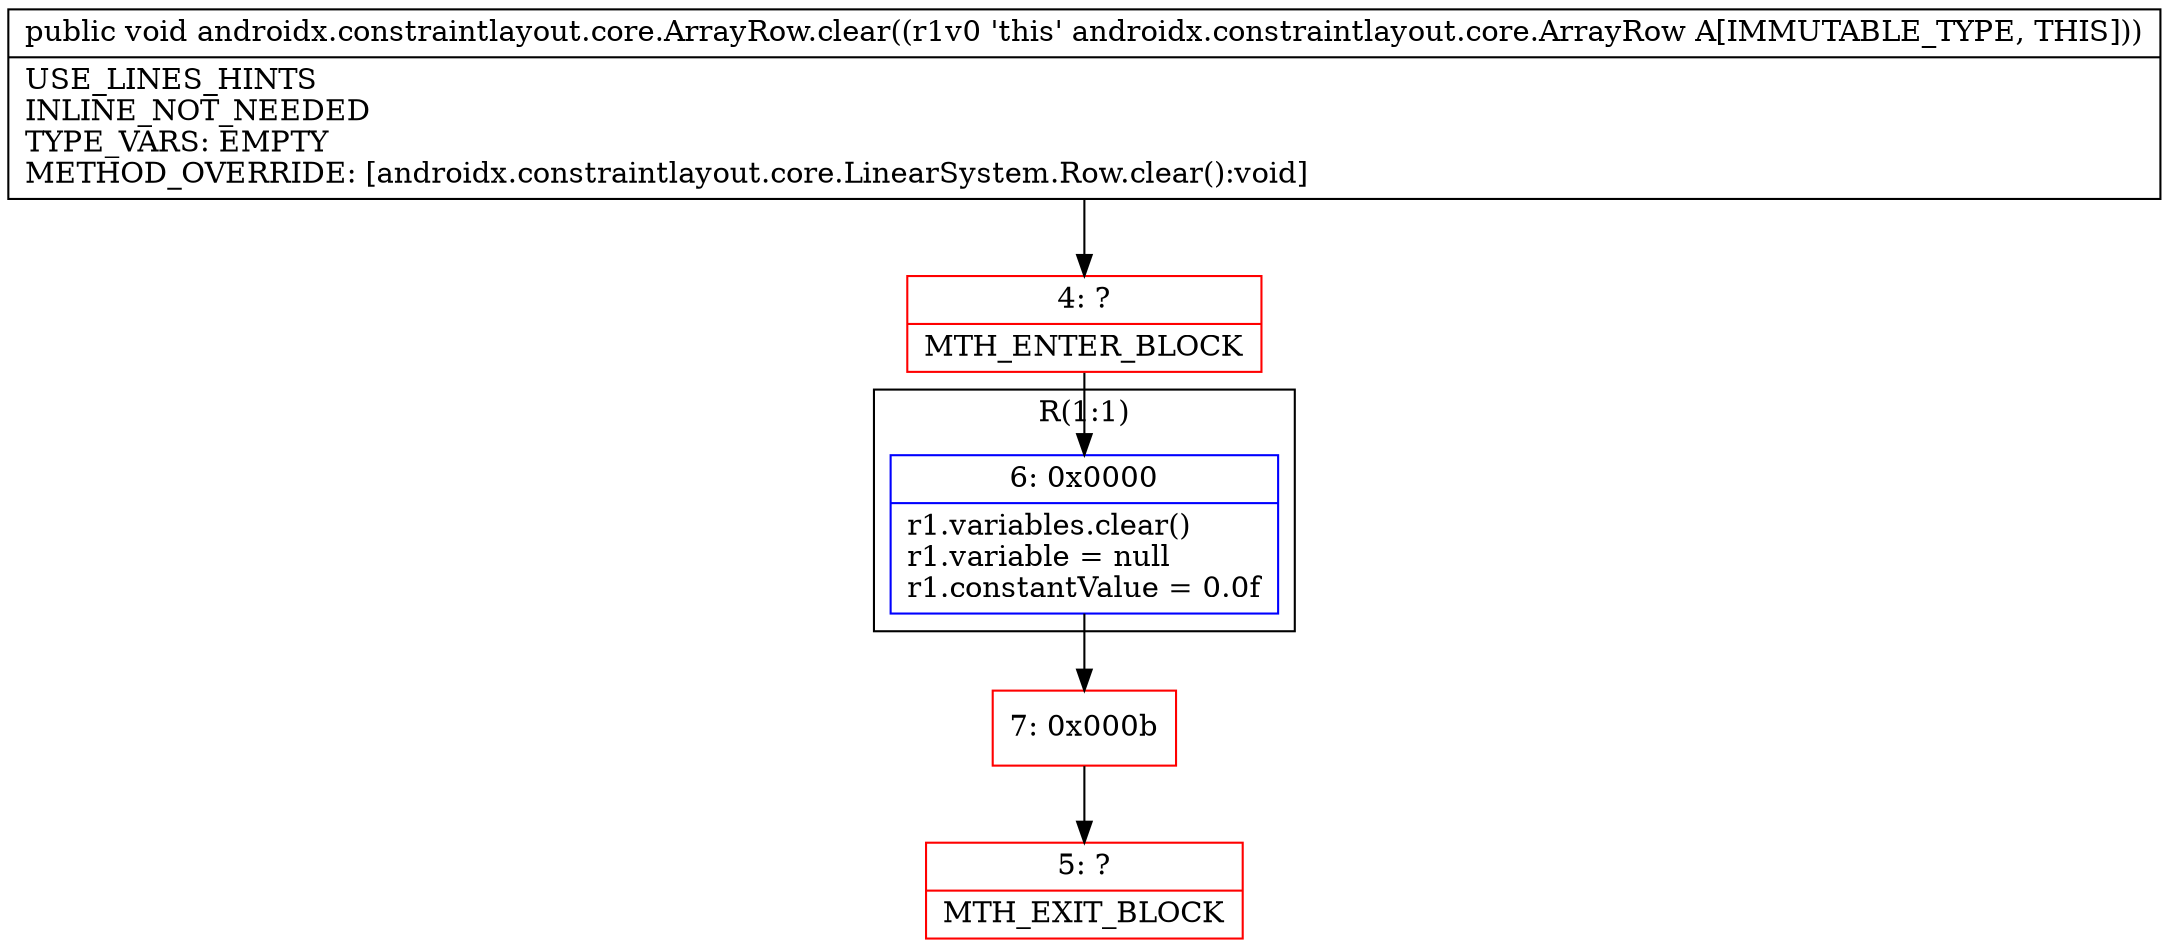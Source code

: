 digraph "CFG forandroidx.constraintlayout.core.ArrayRow.clear()V" {
subgraph cluster_Region_162514876 {
label = "R(1:1)";
node [shape=record,color=blue];
Node_6 [shape=record,label="{6\:\ 0x0000|r1.variables.clear()\lr1.variable = null\lr1.constantValue = 0.0f\l}"];
}
Node_4 [shape=record,color=red,label="{4\:\ ?|MTH_ENTER_BLOCK\l}"];
Node_7 [shape=record,color=red,label="{7\:\ 0x000b}"];
Node_5 [shape=record,color=red,label="{5\:\ ?|MTH_EXIT_BLOCK\l}"];
MethodNode[shape=record,label="{public void androidx.constraintlayout.core.ArrayRow.clear((r1v0 'this' androidx.constraintlayout.core.ArrayRow A[IMMUTABLE_TYPE, THIS]))  | USE_LINES_HINTS\lINLINE_NOT_NEEDED\lTYPE_VARS: EMPTY\lMETHOD_OVERRIDE: [androidx.constraintlayout.core.LinearSystem.Row.clear():void]\l}"];
MethodNode -> Node_4;Node_6 -> Node_7;
Node_4 -> Node_6;
Node_7 -> Node_5;
}

